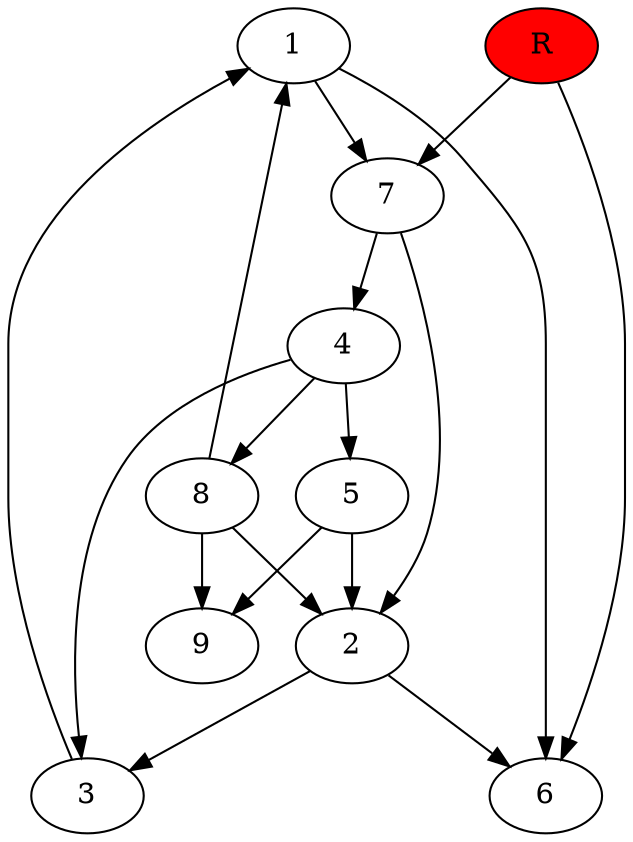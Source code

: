 digraph prb35814 {
	1
	2
	3
	4
	5
	6
	7
	8
	R [fillcolor="#ff0000" style=filled]
	1 -> 6
	1 -> 7
	2 -> 3
	2 -> 6
	3 -> 1
	4 -> 3
	4 -> 5
	4 -> 8
	5 -> 2
	5 -> 9
	7 -> 2
	7 -> 4
	8 -> 1
	8 -> 2
	8 -> 9
	R -> 6
	R -> 7
}
